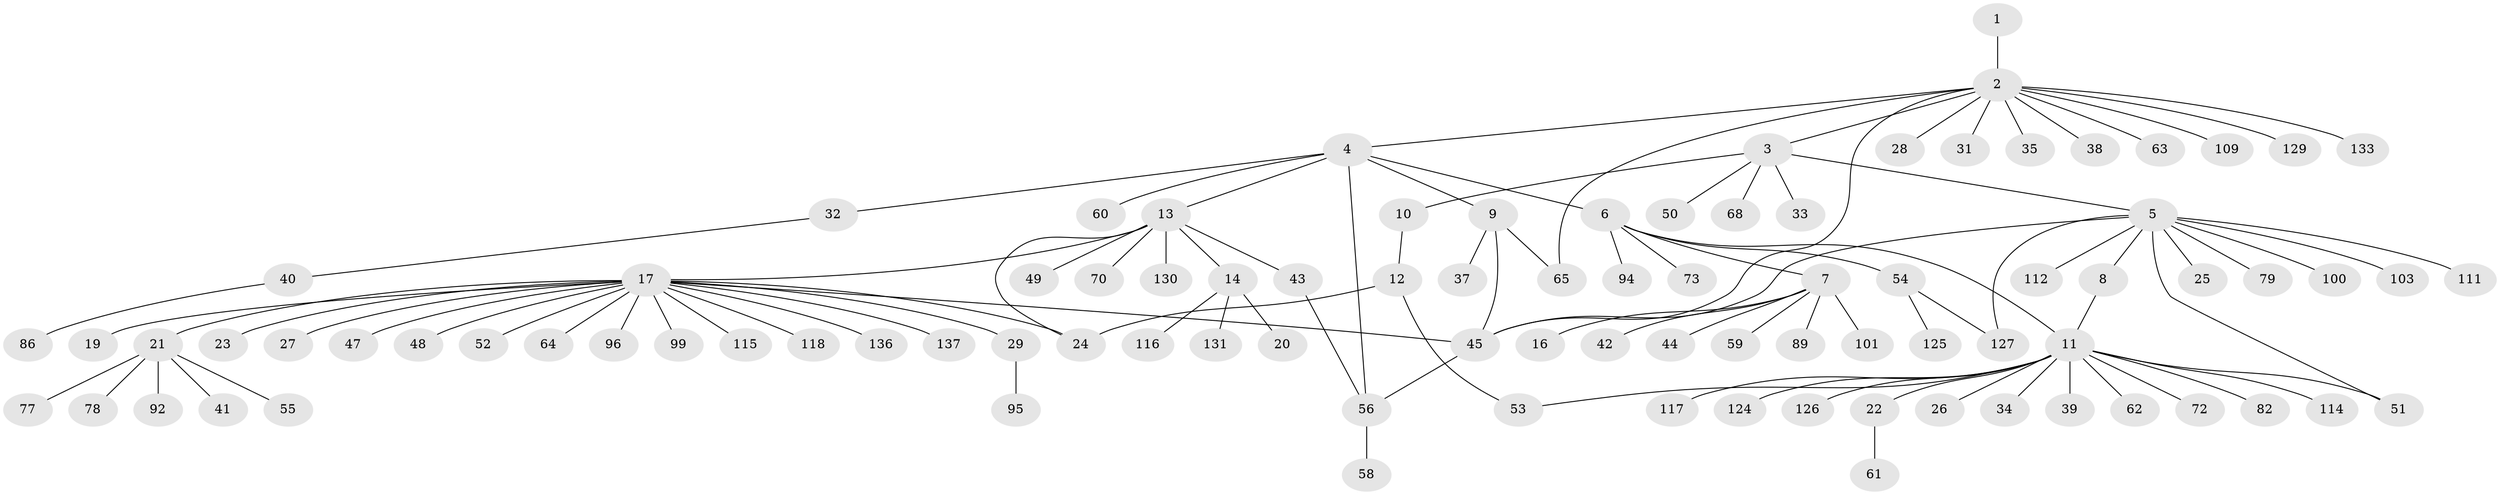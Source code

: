 // original degree distribution, {1: 0.6277372262773723, 13: 0.0072992700729927005, 6: 0.029197080291970802, 7: 0.021897810218978103, 11: 0.0072992700729927005, 2: 0.18248175182481752, 4: 0.021897810218978103, 14: 0.0072992700729927005, 3: 0.06569343065693431, 8: 0.0072992700729927005, 5: 0.014598540145985401, 20: 0.0072992700729927005}
// Generated by graph-tools (version 1.1) at 2025/18/03/04/25 18:18:22]
// undirected, 95 vertices, 106 edges
graph export_dot {
graph [start="1"]
  node [color=gray90,style=filled];
  1;
  2;
  3;
  4;
  5;
  6;
  7;
  8;
  9;
  10;
  11 [super="+30+15"];
  12;
  13;
  14;
  16;
  17 [super="+36+18"];
  19;
  20;
  21;
  22 [super="+57"];
  23;
  24 [super="+46+104"];
  25;
  26;
  27;
  28;
  29;
  31;
  32 [super="+69"];
  33;
  34;
  35;
  37;
  38 [super="+85"];
  39;
  40;
  41;
  42;
  43;
  44;
  45 [super="+66+119+102+106+88+108"];
  47;
  48;
  49;
  50;
  51;
  52;
  53;
  54;
  55 [super="+97"];
  56 [super="+98+84+90"];
  58;
  59;
  60 [super="+81+105"];
  61 [super="+71"];
  62;
  63;
  64;
  65 [super="+76+123"];
  68;
  70 [super="+74"];
  72;
  73 [super="+121+91"];
  77;
  78;
  79;
  82;
  86;
  89 [super="+110"];
  92;
  94;
  95;
  96;
  99;
  100;
  101;
  103;
  109;
  111 [super="+134"];
  112;
  114;
  115;
  116;
  117;
  118;
  124;
  125;
  126;
  127;
  129;
  130;
  131;
  133;
  136;
  137;
  1 -- 2;
  2 -- 3;
  2 -- 4;
  2 -- 28;
  2 -- 31;
  2 -- 35;
  2 -- 38;
  2 -- 45;
  2 -- 63;
  2 -- 65;
  2 -- 109;
  2 -- 129;
  2 -- 133;
  3 -- 5;
  3 -- 10;
  3 -- 33;
  3 -- 50;
  3 -- 68;
  4 -- 6;
  4 -- 9;
  4 -- 13;
  4 -- 32;
  4 -- 60;
  4 -- 56;
  5 -- 8;
  5 -- 25;
  5 -- 51;
  5 -- 79;
  5 -- 100;
  5 -- 103;
  5 -- 111;
  5 -- 112;
  5 -- 127;
  5 -- 45;
  6 -- 7;
  6 -- 11;
  6 -- 54;
  6 -- 73;
  6 -- 94;
  7 -- 16;
  7 -- 42;
  7 -- 44;
  7 -- 59;
  7 -- 89;
  7 -- 101;
  8 -- 11;
  9 -- 37;
  9 -- 45;
  9 -- 65;
  10 -- 12;
  11 -- 22;
  11 -- 34;
  11 -- 39;
  11 -- 62;
  11 -- 72;
  11 -- 82;
  11 -- 114;
  11 -- 117;
  11 -- 124;
  11 -- 126;
  11 -- 51;
  11 -- 26;
  11 -- 53;
  12 -- 53;
  12 -- 24;
  13 -- 14;
  13 -- 17;
  13 -- 43;
  13 -- 49;
  13 -- 70;
  13 -- 130;
  13 -- 24;
  14 -- 20;
  14 -- 116;
  14 -- 131;
  17 -- 19;
  17 -- 21;
  17 -- 23;
  17 -- 24;
  17 -- 27;
  17 -- 29;
  17 -- 47;
  17 -- 48;
  17 -- 52;
  17 -- 64;
  17 -- 96;
  17 -- 99;
  17 -- 115;
  17 -- 118;
  17 -- 136;
  17 -- 137;
  17 -- 45;
  21 -- 41;
  21 -- 55;
  21 -- 77;
  21 -- 78;
  21 -- 92;
  22 -- 61;
  29 -- 95;
  32 -- 40;
  40 -- 86;
  43 -- 56;
  45 -- 56;
  54 -- 125;
  54 -- 127;
  56 -- 58;
}
